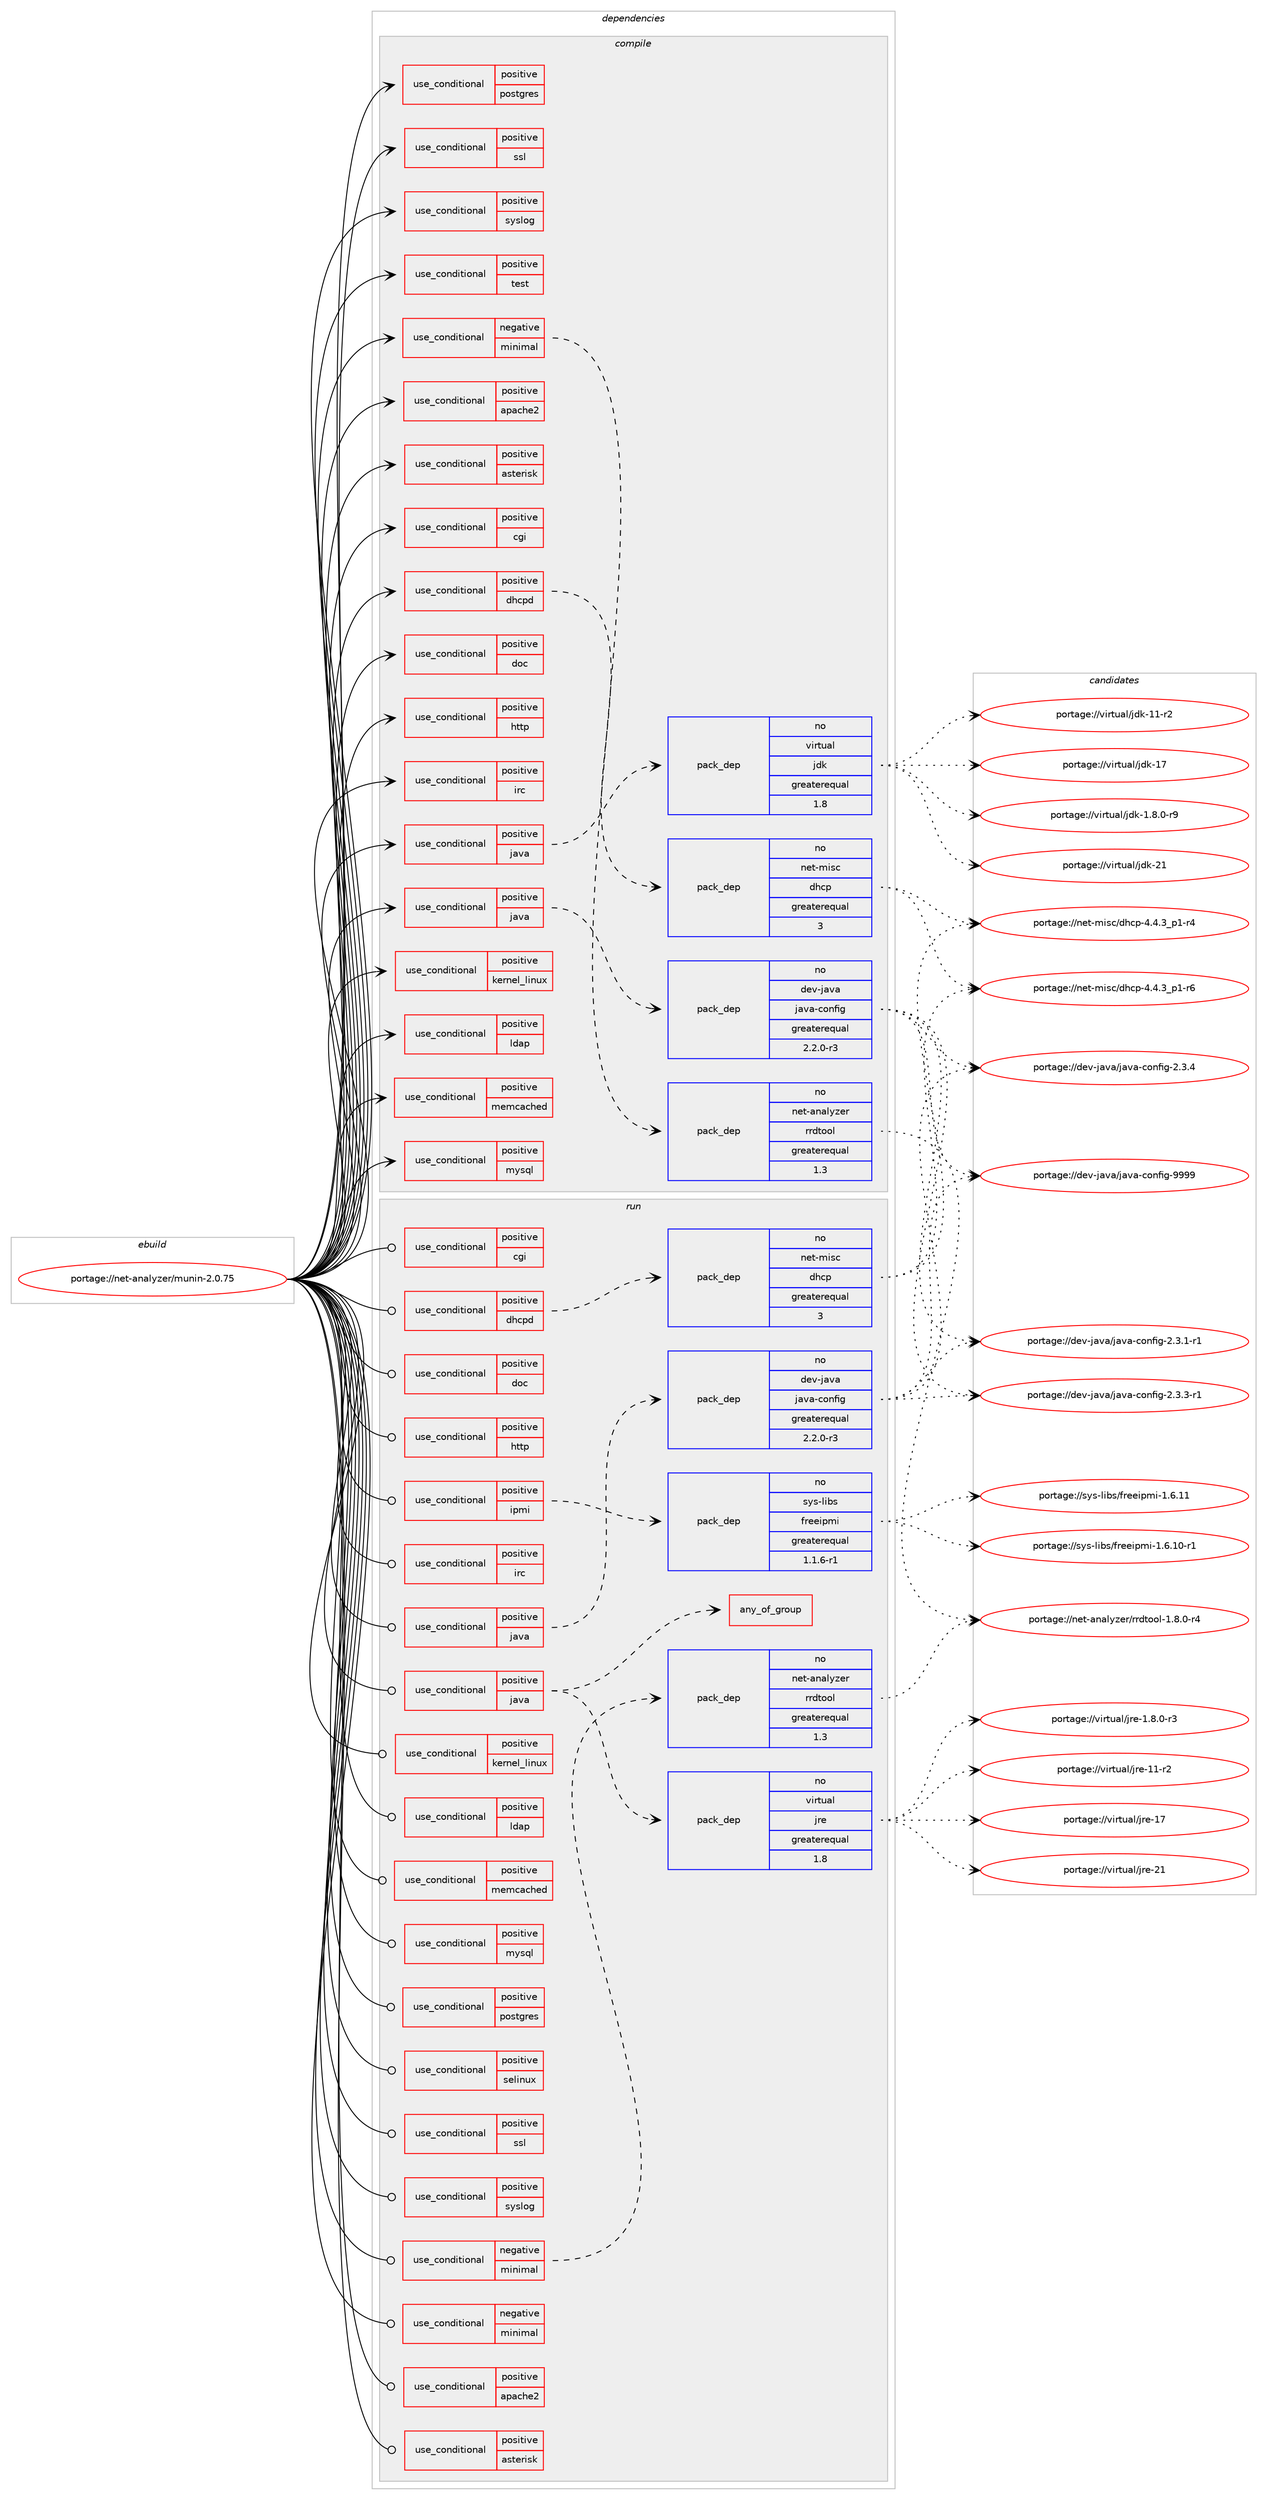 digraph prolog {

# *************
# Graph options
# *************

newrank=true;
concentrate=true;
compound=true;
graph [rankdir=LR,fontname=Helvetica,fontsize=10,ranksep=1.5];#, ranksep=2.5, nodesep=0.2];
edge  [arrowhead=vee];
node  [fontname=Helvetica,fontsize=10];

# **********
# The ebuild
# **********

subgraph cluster_leftcol {
color=gray;
rank=same;
label=<<i>ebuild</i>>;
id [label="portage://net-analyzer/munin-2.0.75", color=red, width=4, href="../net-analyzer/munin-2.0.75.svg"];
}

# ****************
# The dependencies
# ****************

subgraph cluster_midcol {
color=gray;
label=<<i>dependencies</i>>;
subgraph cluster_compile {
fillcolor="#eeeeee";
style=filled;
label=<<i>compile</i>>;
subgraph cond84867 {
dependency173736 [label=<<TABLE BORDER="0" CELLBORDER="1" CELLSPACING="0" CELLPADDING="4"><TR><TD ROWSPAN="3" CELLPADDING="10">use_conditional</TD></TR><TR><TD>negative</TD></TR><TR><TD>minimal</TD></TR></TABLE>>, shape=none, color=red];
# *** BEGIN UNKNOWN DEPENDENCY TYPE (TODO) ***
# dependency173736 -> package_dependency(portage://net-analyzer/munin-2.0.75,install,no,dev-perl,HTML-Template,none,[,,],[],[])
# *** END UNKNOWN DEPENDENCY TYPE (TODO) ***

# *** BEGIN UNKNOWN DEPENDENCY TYPE (TODO) ***
# dependency173736 -> package_dependency(portage://net-analyzer/munin-2.0.75,install,no,dev-perl,IO-Socket-INET6,none,[,,],[],[])
# *** END UNKNOWN DEPENDENCY TYPE (TODO) ***

# *** BEGIN UNKNOWN DEPENDENCY TYPE (TODO) ***
# dependency173736 -> package_dependency(portage://net-analyzer/munin-2.0.75,install,no,dev-perl,URI,none,[,,],[],[])
# *** END UNKNOWN DEPENDENCY TYPE (TODO) ***

subgraph pack86368 {
dependency173737 [label=<<TABLE BORDER="0" CELLBORDER="1" CELLSPACING="0" CELLPADDING="4" WIDTH="220"><TR><TD ROWSPAN="6" CELLPADDING="30">pack_dep</TD></TR><TR><TD WIDTH="110">no</TD></TR><TR><TD>net-analyzer</TD></TR><TR><TD>rrdtool</TD></TR><TR><TD>greaterequal</TD></TR><TR><TD>1.3</TD></TR></TABLE>>, shape=none, color=blue];
}
dependency173736:e -> dependency173737:w [weight=20,style="dashed",arrowhead="vee"];
# *** BEGIN UNKNOWN DEPENDENCY TYPE (TODO) ***
# dependency173736 -> package_dependency(portage://net-analyzer/munin-2.0.75,install,no,virtual,ssh,none,[,,],[],[])
# *** END UNKNOWN DEPENDENCY TYPE (TODO) ***

}
id:e -> dependency173736:w [weight=20,style="solid",arrowhead="vee"];
subgraph cond84868 {
dependency173738 [label=<<TABLE BORDER="0" CELLBORDER="1" CELLSPACING="0" CELLPADDING="4"><TR><TD ROWSPAN="3" CELLPADDING="10">use_conditional</TD></TR><TR><TD>positive</TD></TR><TR><TD>apache2</TD></TR></TABLE>>, shape=none, color=red];
# *** BEGIN UNKNOWN DEPENDENCY TYPE (TODO) ***
# dependency173738 -> package_dependency(portage://net-analyzer/munin-2.0.75,install,no,www-servers,apache,none,[,,],[],[use(enable(apache2_modules_cgi),none),use(enable(apache2_modules_cgid),none),use(enable(apache2_modules_rewrite),none)])
# *** END UNKNOWN DEPENDENCY TYPE (TODO) ***

}
id:e -> dependency173738:w [weight=20,style="solid",arrowhead="vee"];
subgraph cond84869 {
dependency173739 [label=<<TABLE BORDER="0" CELLBORDER="1" CELLSPACING="0" CELLPADDING="4"><TR><TD ROWSPAN="3" CELLPADDING="10">use_conditional</TD></TR><TR><TD>positive</TD></TR><TR><TD>asterisk</TD></TR></TABLE>>, shape=none, color=red];
# *** BEGIN UNKNOWN DEPENDENCY TYPE (TODO) ***
# dependency173739 -> package_dependency(portage://net-analyzer/munin-2.0.75,install,no,dev-perl,Net-Telnet,none,[,,],[],[])
# *** END UNKNOWN DEPENDENCY TYPE (TODO) ***

}
id:e -> dependency173739:w [weight=20,style="solid",arrowhead="vee"];
subgraph cond84870 {
dependency173740 [label=<<TABLE BORDER="0" CELLBORDER="1" CELLSPACING="0" CELLPADDING="4"><TR><TD ROWSPAN="3" CELLPADDING="10">use_conditional</TD></TR><TR><TD>positive</TD></TR><TR><TD>cgi</TD></TR></TABLE>>, shape=none, color=red];
# *** BEGIN UNKNOWN DEPENDENCY TYPE (TODO) ***
# dependency173740 -> package_dependency(portage://net-analyzer/munin-2.0.75,install,no,dev-perl,FCGI,none,[,,],[],[])
# *** END UNKNOWN DEPENDENCY TYPE (TODO) ***

# *** BEGIN UNKNOWN DEPENDENCY TYPE (TODO) ***
# dependency173740 -> package_dependency(portage://net-analyzer/munin-2.0.75,install,no,dev-perl,CGI-Fast,none,[,,],[],[])
# *** END UNKNOWN DEPENDENCY TYPE (TODO) ***

}
id:e -> dependency173740:w [weight=20,style="solid",arrowhead="vee"];
subgraph cond84871 {
dependency173741 [label=<<TABLE BORDER="0" CELLBORDER="1" CELLSPACING="0" CELLPADDING="4"><TR><TD ROWSPAN="3" CELLPADDING="10">use_conditional</TD></TR><TR><TD>positive</TD></TR><TR><TD>dhcpd</TD></TR></TABLE>>, shape=none, color=red];
subgraph pack86369 {
dependency173742 [label=<<TABLE BORDER="0" CELLBORDER="1" CELLSPACING="0" CELLPADDING="4" WIDTH="220"><TR><TD ROWSPAN="6" CELLPADDING="30">pack_dep</TD></TR><TR><TD WIDTH="110">no</TD></TR><TR><TD>net-misc</TD></TR><TR><TD>dhcp</TD></TR><TR><TD>greaterequal</TD></TR><TR><TD>3</TD></TR></TABLE>>, shape=none, color=blue];
}
dependency173741:e -> dependency173742:w [weight=20,style="dashed",arrowhead="vee"];
# *** BEGIN UNKNOWN DEPENDENCY TYPE (TODO) ***
# dependency173741 -> package_dependency(portage://net-analyzer/munin-2.0.75,install,no,dev-perl,Net-IP,none,[,,],[],[])
# *** END UNKNOWN DEPENDENCY TYPE (TODO) ***

# *** BEGIN UNKNOWN DEPENDENCY TYPE (TODO) ***
# dependency173741 -> package_dependency(portage://net-analyzer/munin-2.0.75,install,no,dev-perl,HTTP-Date,none,[,,],[],[])
# *** END UNKNOWN DEPENDENCY TYPE (TODO) ***

}
id:e -> dependency173741:w [weight=20,style="solid",arrowhead="vee"];
subgraph cond84872 {
dependency173743 [label=<<TABLE BORDER="0" CELLBORDER="1" CELLSPACING="0" CELLPADDING="4"><TR><TD ROWSPAN="3" CELLPADDING="10">use_conditional</TD></TR><TR><TD>positive</TD></TR><TR><TD>doc</TD></TR></TABLE>>, shape=none, color=red];
# *** BEGIN UNKNOWN DEPENDENCY TYPE (TODO) ***
# dependency173743 -> package_dependency(portage://net-analyzer/munin-2.0.75,install,no,dev-python,sphinx,none,[,,],[],[])
# *** END UNKNOWN DEPENDENCY TYPE (TODO) ***

}
id:e -> dependency173743:w [weight=20,style="solid",arrowhead="vee"];
subgraph cond84873 {
dependency173744 [label=<<TABLE BORDER="0" CELLBORDER="1" CELLSPACING="0" CELLPADDING="4"><TR><TD ROWSPAN="3" CELLPADDING="10">use_conditional</TD></TR><TR><TD>positive</TD></TR><TR><TD>http</TD></TR></TABLE>>, shape=none, color=red];
# *** BEGIN UNKNOWN DEPENDENCY TYPE (TODO) ***
# dependency173744 -> package_dependency(portage://net-analyzer/munin-2.0.75,install,no,dev-perl,libwww-perl,none,[,,],[],[])
# *** END UNKNOWN DEPENDENCY TYPE (TODO) ***

}
id:e -> dependency173744:w [weight=20,style="solid",arrowhead="vee"];
subgraph cond84874 {
dependency173745 [label=<<TABLE BORDER="0" CELLBORDER="1" CELLSPACING="0" CELLPADDING="4"><TR><TD ROWSPAN="3" CELLPADDING="10">use_conditional</TD></TR><TR><TD>positive</TD></TR><TR><TD>irc</TD></TR></TABLE>>, shape=none, color=red];
# *** BEGIN UNKNOWN DEPENDENCY TYPE (TODO) ***
# dependency173745 -> package_dependency(portage://net-analyzer/munin-2.0.75,install,no,dev-perl,Net-IRC,none,[,,],[],[])
# *** END UNKNOWN DEPENDENCY TYPE (TODO) ***

}
id:e -> dependency173745:w [weight=20,style="solid",arrowhead="vee"];
subgraph cond84875 {
dependency173746 [label=<<TABLE BORDER="0" CELLBORDER="1" CELLSPACING="0" CELLPADDING="4"><TR><TD ROWSPAN="3" CELLPADDING="10">use_conditional</TD></TR><TR><TD>positive</TD></TR><TR><TD>java</TD></TR></TABLE>>, shape=none, color=red];
subgraph pack86370 {
dependency173747 [label=<<TABLE BORDER="0" CELLBORDER="1" CELLSPACING="0" CELLPADDING="4" WIDTH="220"><TR><TD ROWSPAN="6" CELLPADDING="30">pack_dep</TD></TR><TR><TD WIDTH="110">no</TD></TR><TR><TD>dev-java</TD></TR><TR><TD>java-config</TD></TR><TR><TD>greaterequal</TD></TR><TR><TD>2.2.0-r3</TD></TR></TABLE>>, shape=none, color=blue];
}
dependency173746:e -> dependency173747:w [weight=20,style="dashed",arrowhead="vee"];
}
id:e -> dependency173746:w [weight=20,style="solid",arrowhead="vee"];
subgraph cond84876 {
dependency173748 [label=<<TABLE BORDER="0" CELLBORDER="1" CELLSPACING="0" CELLPADDING="4"><TR><TD ROWSPAN="3" CELLPADDING="10">use_conditional</TD></TR><TR><TD>positive</TD></TR><TR><TD>java</TD></TR></TABLE>>, shape=none, color=red];
subgraph pack86371 {
dependency173749 [label=<<TABLE BORDER="0" CELLBORDER="1" CELLSPACING="0" CELLPADDING="4" WIDTH="220"><TR><TD ROWSPAN="6" CELLPADDING="30">pack_dep</TD></TR><TR><TD WIDTH="110">no</TD></TR><TR><TD>virtual</TD></TR><TR><TD>jdk</TD></TR><TR><TD>greaterequal</TD></TR><TR><TD>1.8</TD></TR></TABLE>>, shape=none, color=blue];
}
dependency173748:e -> dependency173749:w [weight=20,style="dashed",arrowhead="vee"];
}
id:e -> dependency173748:w [weight=20,style="solid",arrowhead="vee"];
subgraph cond84877 {
dependency173750 [label=<<TABLE BORDER="0" CELLBORDER="1" CELLSPACING="0" CELLPADDING="4"><TR><TD ROWSPAN="3" CELLPADDING="10">use_conditional</TD></TR><TR><TD>positive</TD></TR><TR><TD>kernel_linux</TD></TR></TABLE>>, shape=none, color=red];
# *** BEGIN UNKNOWN DEPENDENCY TYPE (TODO) ***
# dependency173750 -> package_dependency(portage://net-analyzer/munin-2.0.75,install,no,sys-process,procps,none,[,,],[],[])
# *** END UNKNOWN DEPENDENCY TYPE (TODO) ***

}
id:e -> dependency173750:w [weight=20,style="solid",arrowhead="vee"];
subgraph cond84878 {
dependency173751 [label=<<TABLE BORDER="0" CELLBORDER="1" CELLSPACING="0" CELLPADDING="4"><TR><TD ROWSPAN="3" CELLPADDING="10">use_conditional</TD></TR><TR><TD>positive</TD></TR><TR><TD>ldap</TD></TR></TABLE>>, shape=none, color=red];
# *** BEGIN UNKNOWN DEPENDENCY TYPE (TODO) ***
# dependency173751 -> package_dependency(portage://net-analyzer/munin-2.0.75,install,no,dev-perl,perl-ldap,none,[,,],[],[])
# *** END UNKNOWN DEPENDENCY TYPE (TODO) ***

}
id:e -> dependency173751:w [weight=20,style="solid",arrowhead="vee"];
subgraph cond84879 {
dependency173752 [label=<<TABLE BORDER="0" CELLBORDER="1" CELLSPACING="0" CELLPADDING="4"><TR><TD ROWSPAN="3" CELLPADDING="10">use_conditional</TD></TR><TR><TD>positive</TD></TR><TR><TD>memcached</TD></TR></TABLE>>, shape=none, color=red];
# *** BEGIN UNKNOWN DEPENDENCY TYPE (TODO) ***
# dependency173752 -> package_dependency(portage://net-analyzer/munin-2.0.75,install,no,dev-perl,Cache-Memcached,none,[,,],[],[])
# *** END UNKNOWN DEPENDENCY TYPE (TODO) ***

}
id:e -> dependency173752:w [weight=20,style="solid",arrowhead="vee"];
subgraph cond84880 {
dependency173753 [label=<<TABLE BORDER="0" CELLBORDER="1" CELLSPACING="0" CELLPADDING="4"><TR><TD ROWSPAN="3" CELLPADDING="10">use_conditional</TD></TR><TR><TD>positive</TD></TR><TR><TD>mysql</TD></TR></TABLE>>, shape=none, color=red];
# *** BEGIN UNKNOWN DEPENDENCY TYPE (TODO) ***
# dependency173753 -> package_dependency(portage://net-analyzer/munin-2.0.75,install,no,virtual,mysql,none,[,,],[],[])
# *** END UNKNOWN DEPENDENCY TYPE (TODO) ***

# *** BEGIN UNKNOWN DEPENDENCY TYPE (TODO) ***
# dependency173753 -> package_dependency(portage://net-analyzer/munin-2.0.75,install,no,dev-perl,Cache-Cache,none,[,,],[],[])
# *** END UNKNOWN DEPENDENCY TYPE (TODO) ***

# *** BEGIN UNKNOWN DEPENDENCY TYPE (TODO) ***
# dependency173753 -> package_dependency(portage://net-analyzer/munin-2.0.75,install,no,dev-perl,DBD-mysql,none,[,,],[],[])
# *** END UNKNOWN DEPENDENCY TYPE (TODO) ***

}
id:e -> dependency173753:w [weight=20,style="solid",arrowhead="vee"];
subgraph cond84881 {
dependency173754 [label=<<TABLE BORDER="0" CELLBORDER="1" CELLSPACING="0" CELLPADDING="4"><TR><TD ROWSPAN="3" CELLPADDING="10">use_conditional</TD></TR><TR><TD>positive</TD></TR><TR><TD>postgres</TD></TR></TABLE>>, shape=none, color=red];
# *** BEGIN UNKNOWN DEPENDENCY TYPE (TODO) ***
# dependency173754 -> package_dependency(portage://net-analyzer/munin-2.0.75,install,no,dev-perl,DBD-Pg,none,[,,],[],[])
# *** END UNKNOWN DEPENDENCY TYPE (TODO) ***

# *** BEGIN UNKNOWN DEPENDENCY TYPE (TODO) ***
# dependency173754 -> package_dependency(portage://net-analyzer/munin-2.0.75,install,no,dev-db,postgresql,none,[,,],any_different_slot,[])
# *** END UNKNOWN DEPENDENCY TYPE (TODO) ***

}
id:e -> dependency173754:w [weight=20,style="solid",arrowhead="vee"];
subgraph cond84882 {
dependency173755 [label=<<TABLE BORDER="0" CELLBORDER="1" CELLSPACING="0" CELLPADDING="4"><TR><TD ROWSPAN="3" CELLPADDING="10">use_conditional</TD></TR><TR><TD>positive</TD></TR><TR><TD>ssl</TD></TR></TABLE>>, shape=none, color=red];
# *** BEGIN UNKNOWN DEPENDENCY TYPE (TODO) ***
# dependency173755 -> package_dependency(portage://net-analyzer/munin-2.0.75,install,no,dev-perl,Net-SSLeay,none,[,,],[],[])
# *** END UNKNOWN DEPENDENCY TYPE (TODO) ***

}
id:e -> dependency173755:w [weight=20,style="solid",arrowhead="vee"];
subgraph cond84883 {
dependency173756 [label=<<TABLE BORDER="0" CELLBORDER="1" CELLSPACING="0" CELLPADDING="4"><TR><TD ROWSPAN="3" CELLPADDING="10">use_conditional</TD></TR><TR><TD>positive</TD></TR><TR><TD>syslog</TD></TR></TABLE>>, shape=none, color=red];
# *** BEGIN UNKNOWN DEPENDENCY TYPE (TODO) ***
# dependency173756 -> package_dependency(portage://net-analyzer/munin-2.0.75,install,no,virtual,perl-Sys-Syslog,none,[,,],[],[])
# *** END UNKNOWN DEPENDENCY TYPE (TODO) ***

}
id:e -> dependency173756:w [weight=20,style="solid",arrowhead="vee"];
subgraph cond84884 {
dependency173757 [label=<<TABLE BORDER="0" CELLBORDER="1" CELLSPACING="0" CELLPADDING="4"><TR><TD ROWSPAN="3" CELLPADDING="10">use_conditional</TD></TR><TR><TD>positive</TD></TR><TR><TD>test</TD></TR></TABLE>>, shape=none, color=red];
# *** BEGIN UNKNOWN DEPENDENCY TYPE (TODO) ***
# dependency173757 -> package_dependency(portage://net-analyzer/munin-2.0.75,install,no,dev-perl,Test-Deep,none,[,,],[],[])
# *** END UNKNOWN DEPENDENCY TYPE (TODO) ***

# *** BEGIN UNKNOWN DEPENDENCY TYPE (TODO) ***
# dependency173757 -> package_dependency(portage://net-analyzer/munin-2.0.75,install,no,dev-perl,Test-Exception,none,[,,],[],[])
# *** END UNKNOWN DEPENDENCY TYPE (TODO) ***

# *** BEGIN UNKNOWN DEPENDENCY TYPE (TODO) ***
# dependency173757 -> package_dependency(portage://net-analyzer/munin-2.0.75,install,no,dev-perl,Test-LongString,none,[,,],[],[])
# *** END UNKNOWN DEPENDENCY TYPE (TODO) ***

# *** BEGIN UNKNOWN DEPENDENCY TYPE (TODO) ***
# dependency173757 -> package_dependency(portage://net-analyzer/munin-2.0.75,install,no,dev-perl,Test-Differences,none,[,,],[],[])
# *** END UNKNOWN DEPENDENCY TYPE (TODO) ***

# *** BEGIN UNKNOWN DEPENDENCY TYPE (TODO) ***
# dependency173757 -> package_dependency(portage://net-analyzer/munin-2.0.75,install,no,dev-perl,Test-MockModule,none,[,,],[],[])
# *** END UNKNOWN DEPENDENCY TYPE (TODO) ***

# *** BEGIN UNKNOWN DEPENDENCY TYPE (TODO) ***
# dependency173757 -> package_dependency(portage://net-analyzer/munin-2.0.75,install,no,dev-perl,Test-MockObject,none,[,,],[],[])
# *** END UNKNOWN DEPENDENCY TYPE (TODO) ***

# *** BEGIN UNKNOWN DEPENDENCY TYPE (TODO) ***
# dependency173757 -> package_dependency(portage://net-analyzer/munin-2.0.75,install,no,dev-perl,File-Slurp,none,[,,],[],[])
# *** END UNKNOWN DEPENDENCY TYPE (TODO) ***

# *** BEGIN UNKNOWN DEPENDENCY TYPE (TODO) ***
# dependency173757 -> package_dependency(portage://net-analyzer/munin-2.0.75,install,no,dev-perl,IO-stringy,none,[,,],[],[])
# *** END UNKNOWN DEPENDENCY TYPE (TODO) ***

# *** BEGIN UNKNOWN DEPENDENCY TYPE (TODO) ***
# dependency173757 -> package_dependency(portage://net-analyzer/munin-2.0.75,install,no,dev-perl,IO-Socket-INET6,none,[,,],[],[])
# *** END UNKNOWN DEPENDENCY TYPE (TODO) ***

}
id:e -> dependency173757:w [weight=20,style="solid",arrowhead="vee"];
# *** BEGIN UNKNOWN DEPENDENCY TYPE (TODO) ***
# id -> package_dependency(portage://net-analyzer/munin-2.0.75,install,no,acct-group,munin,none,[,,],[],[])
# *** END UNKNOWN DEPENDENCY TYPE (TODO) ***

# *** BEGIN UNKNOWN DEPENDENCY TYPE (TODO) ***
# id -> package_dependency(portage://net-analyzer/munin-2.0.75,install,no,acct-user,munin,none,[,,],[],[])
# *** END UNKNOWN DEPENDENCY TYPE (TODO) ***

# *** BEGIN UNKNOWN DEPENDENCY TYPE (TODO) ***
# id -> package_dependency(portage://net-analyzer/munin-2.0.75,install,no,acct-user,munin-async,none,[,,],[],[])
# *** END UNKNOWN DEPENDENCY TYPE (TODO) ***

# *** BEGIN UNKNOWN DEPENDENCY TYPE (TODO) ***
# id -> package_dependency(portage://net-analyzer/munin-2.0.75,install,no,dev-lang,perl,none,[,,],any_same_slot,[use(enable(berkdb),none)])
# *** END UNKNOWN DEPENDENCY TYPE (TODO) ***

# *** BEGIN UNKNOWN DEPENDENCY TYPE (TODO) ***
# id -> package_dependency(portage://net-analyzer/munin-2.0.75,install,no,dev-perl,DBI,none,[,,],[],[])
# *** END UNKNOWN DEPENDENCY TYPE (TODO) ***

# *** BEGIN UNKNOWN DEPENDENCY TYPE (TODO) ***
# id -> package_dependency(portage://net-analyzer/munin-2.0.75,install,no,dev-perl,File-Copy-Recursive,none,[,,],[],[])
# *** END UNKNOWN DEPENDENCY TYPE (TODO) ***

# *** BEGIN UNKNOWN DEPENDENCY TYPE (TODO) ***
# id -> package_dependency(portage://net-analyzer/munin-2.0.75,install,no,dev-perl,List-MoreUtils,none,[,,],[],[])
# *** END UNKNOWN DEPENDENCY TYPE (TODO) ***

# *** BEGIN UNKNOWN DEPENDENCY TYPE (TODO) ***
# id -> package_dependency(portage://net-analyzer/munin-2.0.75,install,no,dev-perl,Log-Log4perl,none,[,,],[],[])
# *** END UNKNOWN DEPENDENCY TYPE (TODO) ***

# *** BEGIN UNKNOWN DEPENDENCY TYPE (TODO) ***
# id -> package_dependency(portage://net-analyzer/munin-2.0.75,install,no,dev-perl,Module-Build,none,[,,],[],[])
# *** END UNKNOWN DEPENDENCY TYPE (TODO) ***

# *** BEGIN UNKNOWN DEPENDENCY TYPE (TODO) ***
# id -> package_dependency(portage://net-analyzer/munin-2.0.75,install,no,dev-perl,Net-CIDR,none,[,,],[],[])
# *** END UNKNOWN DEPENDENCY TYPE (TODO) ***

# *** BEGIN UNKNOWN DEPENDENCY TYPE (TODO) ***
# id -> package_dependency(portage://net-analyzer/munin-2.0.75,install,no,dev-perl,Net-DNS,none,[,,],[],[])
# *** END UNKNOWN DEPENDENCY TYPE (TODO) ***

# *** BEGIN UNKNOWN DEPENDENCY TYPE (TODO) ***
# id -> package_dependency(portage://net-analyzer/munin-2.0.75,install,no,dev-perl,Net-Netmask,none,[,,],[],[])
# *** END UNKNOWN DEPENDENCY TYPE (TODO) ***

# *** BEGIN UNKNOWN DEPENDENCY TYPE (TODO) ***
# id -> package_dependency(portage://net-analyzer/munin-2.0.75,install,no,dev-perl,Net-SNMP,none,[,,],[],[])
# *** END UNKNOWN DEPENDENCY TYPE (TODO) ***

# *** BEGIN UNKNOWN DEPENDENCY TYPE (TODO) ***
# id -> package_dependency(portage://net-analyzer/munin-2.0.75,install,no,dev-perl,Net-Server,none,[,,],[],[use(optenable(ipv6),negative)])
# *** END UNKNOWN DEPENDENCY TYPE (TODO) ***

# *** BEGIN UNKNOWN DEPENDENCY TYPE (TODO) ***
# id -> package_dependency(portage://net-analyzer/munin-2.0.75,install,no,dev-perl,TimeDate,none,[,,],[],[])
# *** END UNKNOWN DEPENDENCY TYPE (TODO) ***

# *** BEGIN UNKNOWN DEPENDENCY TYPE (TODO) ***
# id -> package_dependency(portage://net-analyzer/munin-2.0.75,install,no,virtual,perl-Digest-MD5,none,[,,],[],[])
# *** END UNKNOWN DEPENDENCY TYPE (TODO) ***

# *** BEGIN UNKNOWN DEPENDENCY TYPE (TODO) ***
# id -> package_dependency(portage://net-analyzer/munin-2.0.75,install,no,virtual,perl-Getopt-Long,none,[,,],[],[])
# *** END UNKNOWN DEPENDENCY TYPE (TODO) ***

# *** BEGIN UNKNOWN DEPENDENCY TYPE (TODO) ***
# id -> package_dependency(portage://net-analyzer/munin-2.0.75,install,no,virtual,perl-MIME-Base64,none,[,,],[],[])
# *** END UNKNOWN DEPENDENCY TYPE (TODO) ***

# *** BEGIN UNKNOWN DEPENDENCY TYPE (TODO) ***
# id -> package_dependency(portage://net-analyzer/munin-2.0.75,install,no,virtual,perl-Storable,none,[,,],[],[])
# *** END UNKNOWN DEPENDENCY TYPE (TODO) ***

# *** BEGIN UNKNOWN DEPENDENCY TYPE (TODO) ***
# id -> package_dependency(portage://net-analyzer/munin-2.0.75,install,no,virtual,perl-Text-Balanced,none,[,,],[],[])
# *** END UNKNOWN DEPENDENCY TYPE (TODO) ***

# *** BEGIN UNKNOWN DEPENDENCY TYPE (TODO) ***
# id -> package_dependency(portage://net-analyzer/munin-2.0.75,install,no,virtual,perl-Time-HiRes,none,[,,],[],[])
# *** END UNKNOWN DEPENDENCY TYPE (TODO) ***

}
subgraph cluster_compileandrun {
fillcolor="#eeeeee";
style=filled;
label=<<i>compile and run</i>>;
}
subgraph cluster_run {
fillcolor="#eeeeee";
style=filled;
label=<<i>run</i>>;
subgraph cond84885 {
dependency173758 [label=<<TABLE BORDER="0" CELLBORDER="1" CELLSPACING="0" CELLPADDING="4"><TR><TD ROWSPAN="3" CELLPADDING="10">use_conditional</TD></TR><TR><TD>negative</TD></TR><TR><TD>minimal</TD></TR></TABLE>>, shape=none, color=red];
# *** BEGIN UNKNOWN DEPENDENCY TYPE (TODO) ***
# dependency173758 -> package_dependency(portage://net-analyzer/munin-2.0.75,run,no,dev-perl,HTML-Template,none,[,,],[],[])
# *** END UNKNOWN DEPENDENCY TYPE (TODO) ***

# *** BEGIN UNKNOWN DEPENDENCY TYPE (TODO) ***
# dependency173758 -> package_dependency(portage://net-analyzer/munin-2.0.75,run,no,dev-perl,IO-Socket-INET6,none,[,,],[],[])
# *** END UNKNOWN DEPENDENCY TYPE (TODO) ***

# *** BEGIN UNKNOWN DEPENDENCY TYPE (TODO) ***
# dependency173758 -> package_dependency(portage://net-analyzer/munin-2.0.75,run,no,dev-perl,URI,none,[,,],[],[])
# *** END UNKNOWN DEPENDENCY TYPE (TODO) ***

subgraph pack86372 {
dependency173759 [label=<<TABLE BORDER="0" CELLBORDER="1" CELLSPACING="0" CELLPADDING="4" WIDTH="220"><TR><TD ROWSPAN="6" CELLPADDING="30">pack_dep</TD></TR><TR><TD WIDTH="110">no</TD></TR><TR><TD>net-analyzer</TD></TR><TR><TD>rrdtool</TD></TR><TR><TD>greaterequal</TD></TR><TR><TD>1.3</TD></TR></TABLE>>, shape=none, color=blue];
}
dependency173758:e -> dependency173759:w [weight=20,style="dashed",arrowhead="vee"];
# *** BEGIN UNKNOWN DEPENDENCY TYPE (TODO) ***
# dependency173758 -> package_dependency(portage://net-analyzer/munin-2.0.75,run,no,virtual,ssh,none,[,,],[],[])
# *** END UNKNOWN DEPENDENCY TYPE (TODO) ***

}
id:e -> dependency173758:w [weight=20,style="solid",arrowhead="odot"];
subgraph cond84886 {
dependency173760 [label=<<TABLE BORDER="0" CELLBORDER="1" CELLSPACING="0" CELLPADDING="4"><TR><TD ROWSPAN="3" CELLPADDING="10">use_conditional</TD></TR><TR><TD>negative</TD></TR><TR><TD>minimal</TD></TR></TABLE>>, shape=none, color=red];
# *** BEGIN UNKNOWN DEPENDENCY TYPE (TODO) ***
# dependency173760 -> package_dependency(portage://net-analyzer/munin-2.0.75,run,no,virtual,cron,none,[,,],[],[])
# *** END UNKNOWN DEPENDENCY TYPE (TODO) ***

# *** BEGIN UNKNOWN DEPENDENCY TYPE (TODO) ***
# dependency173760 -> package_dependency(portage://net-analyzer/munin-2.0.75,run,no,media-fonts,dejavu,none,[,,],[],[])
# *** END UNKNOWN DEPENDENCY TYPE (TODO) ***

}
id:e -> dependency173760:w [weight=20,style="solid",arrowhead="odot"];
subgraph cond84887 {
dependency173761 [label=<<TABLE BORDER="0" CELLBORDER="1" CELLSPACING="0" CELLPADDING="4"><TR><TD ROWSPAN="3" CELLPADDING="10">use_conditional</TD></TR><TR><TD>positive</TD></TR><TR><TD>apache2</TD></TR></TABLE>>, shape=none, color=red];
# *** BEGIN UNKNOWN DEPENDENCY TYPE (TODO) ***
# dependency173761 -> package_dependency(portage://net-analyzer/munin-2.0.75,run,no,www-servers,apache,none,[,,],[],[use(enable(apache2_modules_cgi),none),use(enable(apache2_modules_cgid),none),use(enable(apache2_modules_rewrite),none)])
# *** END UNKNOWN DEPENDENCY TYPE (TODO) ***

}
id:e -> dependency173761:w [weight=20,style="solid",arrowhead="odot"];
subgraph cond84888 {
dependency173762 [label=<<TABLE BORDER="0" CELLBORDER="1" CELLSPACING="0" CELLPADDING="4"><TR><TD ROWSPAN="3" CELLPADDING="10">use_conditional</TD></TR><TR><TD>positive</TD></TR><TR><TD>asterisk</TD></TR></TABLE>>, shape=none, color=red];
# *** BEGIN UNKNOWN DEPENDENCY TYPE (TODO) ***
# dependency173762 -> package_dependency(portage://net-analyzer/munin-2.0.75,run,no,dev-perl,Net-Telnet,none,[,,],[],[])
# *** END UNKNOWN DEPENDENCY TYPE (TODO) ***

}
id:e -> dependency173762:w [weight=20,style="solid",arrowhead="odot"];
subgraph cond84889 {
dependency173763 [label=<<TABLE BORDER="0" CELLBORDER="1" CELLSPACING="0" CELLPADDING="4"><TR><TD ROWSPAN="3" CELLPADDING="10">use_conditional</TD></TR><TR><TD>positive</TD></TR><TR><TD>cgi</TD></TR></TABLE>>, shape=none, color=red];
# *** BEGIN UNKNOWN DEPENDENCY TYPE (TODO) ***
# dependency173763 -> package_dependency(portage://net-analyzer/munin-2.0.75,run,no,dev-perl,FCGI,none,[,,],[],[])
# *** END UNKNOWN DEPENDENCY TYPE (TODO) ***

# *** BEGIN UNKNOWN DEPENDENCY TYPE (TODO) ***
# dependency173763 -> package_dependency(portage://net-analyzer/munin-2.0.75,run,no,dev-perl,CGI-Fast,none,[,,],[],[])
# *** END UNKNOWN DEPENDENCY TYPE (TODO) ***

}
id:e -> dependency173763:w [weight=20,style="solid",arrowhead="odot"];
subgraph cond84890 {
dependency173764 [label=<<TABLE BORDER="0" CELLBORDER="1" CELLSPACING="0" CELLPADDING="4"><TR><TD ROWSPAN="3" CELLPADDING="10">use_conditional</TD></TR><TR><TD>positive</TD></TR><TR><TD>dhcpd</TD></TR></TABLE>>, shape=none, color=red];
subgraph pack86373 {
dependency173765 [label=<<TABLE BORDER="0" CELLBORDER="1" CELLSPACING="0" CELLPADDING="4" WIDTH="220"><TR><TD ROWSPAN="6" CELLPADDING="30">pack_dep</TD></TR><TR><TD WIDTH="110">no</TD></TR><TR><TD>net-misc</TD></TR><TR><TD>dhcp</TD></TR><TR><TD>greaterequal</TD></TR><TR><TD>3</TD></TR></TABLE>>, shape=none, color=blue];
}
dependency173764:e -> dependency173765:w [weight=20,style="dashed",arrowhead="vee"];
# *** BEGIN UNKNOWN DEPENDENCY TYPE (TODO) ***
# dependency173764 -> package_dependency(portage://net-analyzer/munin-2.0.75,run,no,dev-perl,Net-IP,none,[,,],[],[])
# *** END UNKNOWN DEPENDENCY TYPE (TODO) ***

# *** BEGIN UNKNOWN DEPENDENCY TYPE (TODO) ***
# dependency173764 -> package_dependency(portage://net-analyzer/munin-2.0.75,run,no,dev-perl,HTTP-Date,none,[,,],[],[])
# *** END UNKNOWN DEPENDENCY TYPE (TODO) ***

}
id:e -> dependency173764:w [weight=20,style="solid",arrowhead="odot"];
subgraph cond84891 {
dependency173766 [label=<<TABLE BORDER="0" CELLBORDER="1" CELLSPACING="0" CELLPADDING="4"><TR><TD ROWSPAN="3" CELLPADDING="10">use_conditional</TD></TR><TR><TD>positive</TD></TR><TR><TD>doc</TD></TR></TABLE>>, shape=none, color=red];
# *** BEGIN UNKNOWN DEPENDENCY TYPE (TODO) ***
# dependency173766 -> package_dependency(portage://net-analyzer/munin-2.0.75,run,no,dev-python,sphinx,none,[,,],[],[])
# *** END UNKNOWN DEPENDENCY TYPE (TODO) ***

}
id:e -> dependency173766:w [weight=20,style="solid",arrowhead="odot"];
subgraph cond84892 {
dependency173767 [label=<<TABLE BORDER="0" CELLBORDER="1" CELLSPACING="0" CELLPADDING="4"><TR><TD ROWSPAN="3" CELLPADDING="10">use_conditional</TD></TR><TR><TD>positive</TD></TR><TR><TD>http</TD></TR></TABLE>>, shape=none, color=red];
# *** BEGIN UNKNOWN DEPENDENCY TYPE (TODO) ***
# dependency173767 -> package_dependency(portage://net-analyzer/munin-2.0.75,run,no,dev-perl,libwww-perl,none,[,,],[],[])
# *** END UNKNOWN DEPENDENCY TYPE (TODO) ***

}
id:e -> dependency173767:w [weight=20,style="solid",arrowhead="odot"];
subgraph cond84893 {
dependency173768 [label=<<TABLE BORDER="0" CELLBORDER="1" CELLSPACING="0" CELLPADDING="4"><TR><TD ROWSPAN="3" CELLPADDING="10">use_conditional</TD></TR><TR><TD>positive</TD></TR><TR><TD>ipmi</TD></TR></TABLE>>, shape=none, color=red];
subgraph pack86374 {
dependency173769 [label=<<TABLE BORDER="0" CELLBORDER="1" CELLSPACING="0" CELLPADDING="4" WIDTH="220"><TR><TD ROWSPAN="6" CELLPADDING="30">pack_dep</TD></TR><TR><TD WIDTH="110">no</TD></TR><TR><TD>sys-libs</TD></TR><TR><TD>freeipmi</TD></TR><TR><TD>greaterequal</TD></TR><TR><TD>1.1.6-r1</TD></TR></TABLE>>, shape=none, color=blue];
}
dependency173768:e -> dependency173769:w [weight=20,style="dashed",arrowhead="vee"];
}
id:e -> dependency173768:w [weight=20,style="solid",arrowhead="odot"];
subgraph cond84894 {
dependency173770 [label=<<TABLE BORDER="0" CELLBORDER="1" CELLSPACING="0" CELLPADDING="4"><TR><TD ROWSPAN="3" CELLPADDING="10">use_conditional</TD></TR><TR><TD>positive</TD></TR><TR><TD>irc</TD></TR></TABLE>>, shape=none, color=red];
# *** BEGIN UNKNOWN DEPENDENCY TYPE (TODO) ***
# dependency173770 -> package_dependency(portage://net-analyzer/munin-2.0.75,run,no,dev-perl,Net-IRC,none,[,,],[],[])
# *** END UNKNOWN DEPENDENCY TYPE (TODO) ***

}
id:e -> dependency173770:w [weight=20,style="solid",arrowhead="odot"];
subgraph cond84895 {
dependency173771 [label=<<TABLE BORDER="0" CELLBORDER="1" CELLSPACING="0" CELLPADDING="4"><TR><TD ROWSPAN="3" CELLPADDING="10">use_conditional</TD></TR><TR><TD>positive</TD></TR><TR><TD>java</TD></TR></TABLE>>, shape=none, color=red];
subgraph pack86375 {
dependency173772 [label=<<TABLE BORDER="0" CELLBORDER="1" CELLSPACING="0" CELLPADDING="4" WIDTH="220"><TR><TD ROWSPAN="6" CELLPADDING="30">pack_dep</TD></TR><TR><TD WIDTH="110">no</TD></TR><TR><TD>dev-java</TD></TR><TR><TD>java-config</TD></TR><TR><TD>greaterequal</TD></TR><TR><TD>2.2.0-r3</TD></TR></TABLE>>, shape=none, color=blue];
}
dependency173771:e -> dependency173772:w [weight=20,style="dashed",arrowhead="vee"];
}
id:e -> dependency173771:w [weight=20,style="solid",arrowhead="odot"];
subgraph cond84896 {
dependency173773 [label=<<TABLE BORDER="0" CELLBORDER="1" CELLSPACING="0" CELLPADDING="4"><TR><TD ROWSPAN="3" CELLPADDING="10">use_conditional</TD></TR><TR><TD>positive</TD></TR><TR><TD>java</TD></TR></TABLE>>, shape=none, color=red];
subgraph pack86376 {
dependency173774 [label=<<TABLE BORDER="0" CELLBORDER="1" CELLSPACING="0" CELLPADDING="4" WIDTH="220"><TR><TD ROWSPAN="6" CELLPADDING="30">pack_dep</TD></TR><TR><TD WIDTH="110">no</TD></TR><TR><TD>virtual</TD></TR><TR><TD>jre</TD></TR><TR><TD>greaterequal</TD></TR><TR><TD>1.8</TD></TR></TABLE>>, shape=none, color=blue];
}
dependency173773:e -> dependency173774:w [weight=20,style="dashed",arrowhead="vee"];
subgraph any2333 {
dependency173775 [label=<<TABLE BORDER="0" CELLBORDER="1" CELLSPACING="0" CELLPADDING="4"><TR><TD CELLPADDING="10">any_of_group</TD></TR></TABLE>>, shape=none, color=red];# *** BEGIN UNKNOWN DEPENDENCY TYPE (TODO) ***
# dependency173775 -> package_dependency(portage://net-analyzer/munin-2.0.75,run,no,net-analyzer,netcat,none,[,,],[],[])
# *** END UNKNOWN DEPENDENCY TYPE (TODO) ***

# *** BEGIN UNKNOWN DEPENDENCY TYPE (TODO) ***
# dependency173775 -> package_dependency(portage://net-analyzer/munin-2.0.75,run,no,net-analyzer,openbsd-netcat,none,[,,],[],[])
# *** END UNKNOWN DEPENDENCY TYPE (TODO) ***

}
dependency173773:e -> dependency173775:w [weight=20,style="dashed",arrowhead="vee"];
}
id:e -> dependency173773:w [weight=20,style="solid",arrowhead="odot"];
subgraph cond84897 {
dependency173776 [label=<<TABLE BORDER="0" CELLBORDER="1" CELLSPACING="0" CELLPADDING="4"><TR><TD ROWSPAN="3" CELLPADDING="10">use_conditional</TD></TR><TR><TD>positive</TD></TR><TR><TD>kernel_linux</TD></TR></TABLE>>, shape=none, color=red];
# *** BEGIN UNKNOWN DEPENDENCY TYPE (TODO) ***
# dependency173776 -> package_dependency(portage://net-analyzer/munin-2.0.75,run,no,sys-process,procps,none,[,,],[],[])
# *** END UNKNOWN DEPENDENCY TYPE (TODO) ***

}
id:e -> dependency173776:w [weight=20,style="solid",arrowhead="odot"];
subgraph cond84898 {
dependency173777 [label=<<TABLE BORDER="0" CELLBORDER="1" CELLSPACING="0" CELLPADDING="4"><TR><TD ROWSPAN="3" CELLPADDING="10">use_conditional</TD></TR><TR><TD>positive</TD></TR><TR><TD>ldap</TD></TR></TABLE>>, shape=none, color=red];
# *** BEGIN UNKNOWN DEPENDENCY TYPE (TODO) ***
# dependency173777 -> package_dependency(portage://net-analyzer/munin-2.0.75,run,no,dev-perl,perl-ldap,none,[,,],[],[])
# *** END UNKNOWN DEPENDENCY TYPE (TODO) ***

}
id:e -> dependency173777:w [weight=20,style="solid",arrowhead="odot"];
subgraph cond84899 {
dependency173778 [label=<<TABLE BORDER="0" CELLBORDER="1" CELLSPACING="0" CELLPADDING="4"><TR><TD ROWSPAN="3" CELLPADDING="10">use_conditional</TD></TR><TR><TD>positive</TD></TR><TR><TD>memcached</TD></TR></TABLE>>, shape=none, color=red];
# *** BEGIN UNKNOWN DEPENDENCY TYPE (TODO) ***
# dependency173778 -> package_dependency(portage://net-analyzer/munin-2.0.75,run,no,dev-perl,Cache-Memcached,none,[,,],[],[])
# *** END UNKNOWN DEPENDENCY TYPE (TODO) ***

}
id:e -> dependency173778:w [weight=20,style="solid",arrowhead="odot"];
subgraph cond84900 {
dependency173779 [label=<<TABLE BORDER="0" CELLBORDER="1" CELLSPACING="0" CELLPADDING="4"><TR><TD ROWSPAN="3" CELLPADDING="10">use_conditional</TD></TR><TR><TD>positive</TD></TR><TR><TD>mysql</TD></TR></TABLE>>, shape=none, color=red];
# *** BEGIN UNKNOWN DEPENDENCY TYPE (TODO) ***
# dependency173779 -> package_dependency(portage://net-analyzer/munin-2.0.75,run,no,virtual,mysql,none,[,,],[],[])
# *** END UNKNOWN DEPENDENCY TYPE (TODO) ***

# *** BEGIN UNKNOWN DEPENDENCY TYPE (TODO) ***
# dependency173779 -> package_dependency(portage://net-analyzer/munin-2.0.75,run,no,dev-perl,Cache-Cache,none,[,,],[],[])
# *** END UNKNOWN DEPENDENCY TYPE (TODO) ***

# *** BEGIN UNKNOWN DEPENDENCY TYPE (TODO) ***
# dependency173779 -> package_dependency(portage://net-analyzer/munin-2.0.75,run,no,dev-perl,DBD-mysql,none,[,,],[],[])
# *** END UNKNOWN DEPENDENCY TYPE (TODO) ***

}
id:e -> dependency173779:w [weight=20,style="solid",arrowhead="odot"];
subgraph cond84901 {
dependency173780 [label=<<TABLE BORDER="0" CELLBORDER="1" CELLSPACING="0" CELLPADDING="4"><TR><TD ROWSPAN="3" CELLPADDING="10">use_conditional</TD></TR><TR><TD>positive</TD></TR><TR><TD>postgres</TD></TR></TABLE>>, shape=none, color=red];
# *** BEGIN UNKNOWN DEPENDENCY TYPE (TODO) ***
# dependency173780 -> package_dependency(portage://net-analyzer/munin-2.0.75,run,no,dev-perl,DBD-Pg,none,[,,],[],[])
# *** END UNKNOWN DEPENDENCY TYPE (TODO) ***

# *** BEGIN UNKNOWN DEPENDENCY TYPE (TODO) ***
# dependency173780 -> package_dependency(portage://net-analyzer/munin-2.0.75,run,no,dev-db,postgresql,none,[,,],any_different_slot,[])
# *** END UNKNOWN DEPENDENCY TYPE (TODO) ***

}
id:e -> dependency173780:w [weight=20,style="solid",arrowhead="odot"];
subgraph cond84902 {
dependency173781 [label=<<TABLE BORDER="0" CELLBORDER="1" CELLSPACING="0" CELLPADDING="4"><TR><TD ROWSPAN="3" CELLPADDING="10">use_conditional</TD></TR><TR><TD>positive</TD></TR><TR><TD>selinux</TD></TR></TABLE>>, shape=none, color=red];
# *** BEGIN UNKNOWN DEPENDENCY TYPE (TODO) ***
# dependency173781 -> package_dependency(portage://net-analyzer/munin-2.0.75,run,no,sec-policy,selinux-munin,none,[,,],[],[])
# *** END UNKNOWN DEPENDENCY TYPE (TODO) ***

}
id:e -> dependency173781:w [weight=20,style="solid",arrowhead="odot"];
subgraph cond84903 {
dependency173782 [label=<<TABLE BORDER="0" CELLBORDER="1" CELLSPACING="0" CELLPADDING="4"><TR><TD ROWSPAN="3" CELLPADDING="10">use_conditional</TD></TR><TR><TD>positive</TD></TR><TR><TD>ssl</TD></TR></TABLE>>, shape=none, color=red];
# *** BEGIN UNKNOWN DEPENDENCY TYPE (TODO) ***
# dependency173782 -> package_dependency(portage://net-analyzer/munin-2.0.75,run,no,dev-perl,Net-SSLeay,none,[,,],[],[])
# *** END UNKNOWN DEPENDENCY TYPE (TODO) ***

}
id:e -> dependency173782:w [weight=20,style="solid",arrowhead="odot"];
subgraph cond84904 {
dependency173783 [label=<<TABLE BORDER="0" CELLBORDER="1" CELLSPACING="0" CELLPADDING="4"><TR><TD ROWSPAN="3" CELLPADDING="10">use_conditional</TD></TR><TR><TD>positive</TD></TR><TR><TD>syslog</TD></TR></TABLE>>, shape=none, color=red];
# *** BEGIN UNKNOWN DEPENDENCY TYPE (TODO) ***
# dependency173783 -> package_dependency(portage://net-analyzer/munin-2.0.75,run,no,virtual,perl-Sys-Syslog,none,[,,],[],[])
# *** END UNKNOWN DEPENDENCY TYPE (TODO) ***

}
id:e -> dependency173783:w [weight=20,style="solid",arrowhead="odot"];
# *** BEGIN UNKNOWN DEPENDENCY TYPE (TODO) ***
# id -> package_dependency(portage://net-analyzer/munin-2.0.75,run,no,acct-group,munin,none,[,,],[],[])
# *** END UNKNOWN DEPENDENCY TYPE (TODO) ***

# *** BEGIN UNKNOWN DEPENDENCY TYPE (TODO) ***
# id -> package_dependency(portage://net-analyzer/munin-2.0.75,run,no,acct-user,munin,none,[,,],[],[])
# *** END UNKNOWN DEPENDENCY TYPE (TODO) ***

# *** BEGIN UNKNOWN DEPENDENCY TYPE (TODO) ***
# id -> package_dependency(portage://net-analyzer/munin-2.0.75,run,no,acct-user,munin-async,none,[,,],[],[])
# *** END UNKNOWN DEPENDENCY TYPE (TODO) ***

# *** BEGIN UNKNOWN DEPENDENCY TYPE (TODO) ***
# id -> package_dependency(portage://net-analyzer/munin-2.0.75,run,no,app-alternatives,awk,none,[,,],[],[])
# *** END UNKNOWN DEPENDENCY TYPE (TODO) ***

# *** BEGIN UNKNOWN DEPENDENCY TYPE (TODO) ***
# id -> package_dependency(portage://net-analyzer/munin-2.0.75,run,no,dev-lang,perl,none,[,,],any_same_slot,[use(enable(berkdb),none)])
# *** END UNKNOWN DEPENDENCY TYPE (TODO) ***

# *** BEGIN UNKNOWN DEPENDENCY TYPE (TODO) ***
# id -> package_dependency(portage://net-analyzer/munin-2.0.75,run,no,dev-perl,DBI,none,[,,],[],[])
# *** END UNKNOWN DEPENDENCY TYPE (TODO) ***

# *** BEGIN UNKNOWN DEPENDENCY TYPE (TODO) ***
# id -> package_dependency(portage://net-analyzer/munin-2.0.75,run,no,dev-perl,File-Copy-Recursive,none,[,,],[],[])
# *** END UNKNOWN DEPENDENCY TYPE (TODO) ***

# *** BEGIN UNKNOWN DEPENDENCY TYPE (TODO) ***
# id -> package_dependency(portage://net-analyzer/munin-2.0.75,run,no,dev-perl,List-MoreUtils,none,[,,],[],[])
# *** END UNKNOWN DEPENDENCY TYPE (TODO) ***

# *** BEGIN UNKNOWN DEPENDENCY TYPE (TODO) ***
# id -> package_dependency(portage://net-analyzer/munin-2.0.75,run,no,dev-perl,Log-Log4perl,none,[,,],[],[])
# *** END UNKNOWN DEPENDENCY TYPE (TODO) ***

# *** BEGIN UNKNOWN DEPENDENCY TYPE (TODO) ***
# id -> package_dependency(portage://net-analyzer/munin-2.0.75,run,no,dev-perl,Net-CIDR,none,[,,],[],[])
# *** END UNKNOWN DEPENDENCY TYPE (TODO) ***

# *** BEGIN UNKNOWN DEPENDENCY TYPE (TODO) ***
# id -> package_dependency(portage://net-analyzer/munin-2.0.75,run,no,dev-perl,Net-DNS,none,[,,],[],[])
# *** END UNKNOWN DEPENDENCY TYPE (TODO) ***

# *** BEGIN UNKNOWN DEPENDENCY TYPE (TODO) ***
# id -> package_dependency(portage://net-analyzer/munin-2.0.75,run,no,dev-perl,Net-Netmask,none,[,,],[],[])
# *** END UNKNOWN DEPENDENCY TYPE (TODO) ***

# *** BEGIN UNKNOWN DEPENDENCY TYPE (TODO) ***
# id -> package_dependency(portage://net-analyzer/munin-2.0.75,run,no,dev-perl,Net-SNMP,none,[,,],[],[])
# *** END UNKNOWN DEPENDENCY TYPE (TODO) ***

# *** BEGIN UNKNOWN DEPENDENCY TYPE (TODO) ***
# id -> package_dependency(portage://net-analyzer/munin-2.0.75,run,no,dev-perl,Net-Server,none,[,,],[],[use(optenable(ipv6),negative)])
# *** END UNKNOWN DEPENDENCY TYPE (TODO) ***

# *** BEGIN UNKNOWN DEPENDENCY TYPE (TODO) ***
# id -> package_dependency(portage://net-analyzer/munin-2.0.75,run,no,dev-perl,TimeDate,none,[,,],[],[])
# *** END UNKNOWN DEPENDENCY TYPE (TODO) ***

# *** BEGIN UNKNOWN DEPENDENCY TYPE (TODO) ***
# id -> package_dependency(portage://net-analyzer/munin-2.0.75,run,no,virtual,perl-Digest-MD5,none,[,,],[],[])
# *** END UNKNOWN DEPENDENCY TYPE (TODO) ***

# *** BEGIN UNKNOWN DEPENDENCY TYPE (TODO) ***
# id -> package_dependency(portage://net-analyzer/munin-2.0.75,run,no,virtual,perl-Getopt-Long,none,[,,],[],[])
# *** END UNKNOWN DEPENDENCY TYPE (TODO) ***

# *** BEGIN UNKNOWN DEPENDENCY TYPE (TODO) ***
# id -> package_dependency(portage://net-analyzer/munin-2.0.75,run,no,virtual,perl-MIME-Base64,none,[,,],[],[])
# *** END UNKNOWN DEPENDENCY TYPE (TODO) ***

# *** BEGIN UNKNOWN DEPENDENCY TYPE (TODO) ***
# id -> package_dependency(portage://net-analyzer/munin-2.0.75,run,no,virtual,perl-Storable,none,[,,],[],[])
# *** END UNKNOWN DEPENDENCY TYPE (TODO) ***

# *** BEGIN UNKNOWN DEPENDENCY TYPE (TODO) ***
# id -> package_dependency(portage://net-analyzer/munin-2.0.75,run,no,virtual,perl-Text-Balanced,none,[,,],[],[])
# *** END UNKNOWN DEPENDENCY TYPE (TODO) ***

# *** BEGIN UNKNOWN DEPENDENCY TYPE (TODO) ***
# id -> package_dependency(portage://net-analyzer/munin-2.0.75,run,no,virtual,perl-Time-HiRes,none,[,,],[],[])
# *** END UNKNOWN DEPENDENCY TYPE (TODO) ***

# *** BEGIN UNKNOWN DEPENDENCY TYPE (TODO) ***
# id -> package_dependency(portage://net-analyzer/munin-2.0.75,run,no,virtual,tmpfiles,none,[,,],[],[])
# *** END UNKNOWN DEPENDENCY TYPE (TODO) ***

}
}

# **************
# The candidates
# **************

subgraph cluster_choices {
rank=same;
color=gray;
label=<<i>candidates</i>>;

subgraph choice86368 {
color=black;
nodesep=1;
choice110101116459711097108121122101114471141141001161111111084549465646484511452 [label="portage://net-analyzer/rrdtool-1.8.0-r4", color=red, width=4,href="../net-analyzer/rrdtool-1.8.0-r4.svg"];
dependency173737:e -> choice110101116459711097108121122101114471141141001161111111084549465646484511452:w [style=dotted,weight="100"];
}
subgraph choice86369 {
color=black;
nodesep=1;
choice1101011164510910511599471001049911245524652465195112494511452 [label="portage://net-misc/dhcp-4.4.3_p1-r4", color=red, width=4,href="../net-misc/dhcp-4.4.3_p1-r4.svg"];
choice1101011164510910511599471001049911245524652465195112494511454 [label="portage://net-misc/dhcp-4.4.3_p1-r6", color=red, width=4,href="../net-misc/dhcp-4.4.3_p1-r6.svg"];
dependency173742:e -> choice1101011164510910511599471001049911245524652465195112494511452:w [style=dotted,weight="100"];
dependency173742:e -> choice1101011164510910511599471001049911245524652465195112494511454:w [style=dotted,weight="100"];
}
subgraph choice86370 {
color=black;
nodesep=1;
choice10010111845106971189747106971189745991111101021051034550465146494511449 [label="portage://dev-java/java-config-2.3.1-r1", color=red, width=4,href="../dev-java/java-config-2.3.1-r1.svg"];
choice10010111845106971189747106971189745991111101021051034550465146514511449 [label="portage://dev-java/java-config-2.3.3-r1", color=red, width=4,href="../dev-java/java-config-2.3.3-r1.svg"];
choice1001011184510697118974710697118974599111110102105103455046514652 [label="portage://dev-java/java-config-2.3.4", color=red, width=4,href="../dev-java/java-config-2.3.4.svg"];
choice10010111845106971189747106971189745991111101021051034557575757 [label="portage://dev-java/java-config-9999", color=red, width=4,href="../dev-java/java-config-9999.svg"];
dependency173747:e -> choice10010111845106971189747106971189745991111101021051034550465146494511449:w [style=dotted,weight="100"];
dependency173747:e -> choice10010111845106971189747106971189745991111101021051034550465146514511449:w [style=dotted,weight="100"];
dependency173747:e -> choice1001011184510697118974710697118974599111110102105103455046514652:w [style=dotted,weight="100"];
dependency173747:e -> choice10010111845106971189747106971189745991111101021051034557575757:w [style=dotted,weight="100"];
}
subgraph choice86371 {
color=black;
nodesep=1;
choice11810511411611797108471061001074549465646484511457 [label="portage://virtual/jdk-1.8.0-r9", color=red, width=4,href="../virtual/jdk-1.8.0-r9.svg"];
choice11810511411611797108471061001074549494511450 [label="portage://virtual/jdk-11-r2", color=red, width=4,href="../virtual/jdk-11-r2.svg"];
choice1181051141161179710847106100107454955 [label="portage://virtual/jdk-17", color=red, width=4,href="../virtual/jdk-17.svg"];
choice1181051141161179710847106100107455049 [label="portage://virtual/jdk-21", color=red, width=4,href="../virtual/jdk-21.svg"];
dependency173749:e -> choice11810511411611797108471061001074549465646484511457:w [style=dotted,weight="100"];
dependency173749:e -> choice11810511411611797108471061001074549494511450:w [style=dotted,weight="100"];
dependency173749:e -> choice1181051141161179710847106100107454955:w [style=dotted,weight="100"];
dependency173749:e -> choice1181051141161179710847106100107455049:w [style=dotted,weight="100"];
}
subgraph choice86372 {
color=black;
nodesep=1;
choice110101116459711097108121122101114471141141001161111111084549465646484511452 [label="portage://net-analyzer/rrdtool-1.8.0-r4", color=red, width=4,href="../net-analyzer/rrdtool-1.8.0-r4.svg"];
dependency173759:e -> choice110101116459711097108121122101114471141141001161111111084549465646484511452:w [style=dotted,weight="100"];
}
subgraph choice86373 {
color=black;
nodesep=1;
choice1101011164510910511599471001049911245524652465195112494511452 [label="portage://net-misc/dhcp-4.4.3_p1-r4", color=red, width=4,href="../net-misc/dhcp-4.4.3_p1-r4.svg"];
choice1101011164510910511599471001049911245524652465195112494511454 [label="portage://net-misc/dhcp-4.4.3_p1-r6", color=red, width=4,href="../net-misc/dhcp-4.4.3_p1-r6.svg"];
dependency173765:e -> choice1101011164510910511599471001049911245524652465195112494511452:w [style=dotted,weight="100"];
dependency173765:e -> choice1101011164510910511599471001049911245524652465195112494511454:w [style=dotted,weight="100"];
}
subgraph choice86374 {
color=black;
nodesep=1;
choice115121115451081059811547102114101101105112109105454946544649484511449 [label="portage://sys-libs/freeipmi-1.6.10-r1", color=red, width=4,href="../sys-libs/freeipmi-1.6.10-r1.svg"];
choice11512111545108105981154710211410110110511210910545494654464949 [label="portage://sys-libs/freeipmi-1.6.11", color=red, width=4,href="../sys-libs/freeipmi-1.6.11.svg"];
dependency173769:e -> choice115121115451081059811547102114101101105112109105454946544649484511449:w [style=dotted,weight="100"];
dependency173769:e -> choice11512111545108105981154710211410110110511210910545494654464949:w [style=dotted,weight="100"];
}
subgraph choice86375 {
color=black;
nodesep=1;
choice10010111845106971189747106971189745991111101021051034550465146494511449 [label="portage://dev-java/java-config-2.3.1-r1", color=red, width=4,href="../dev-java/java-config-2.3.1-r1.svg"];
choice10010111845106971189747106971189745991111101021051034550465146514511449 [label="portage://dev-java/java-config-2.3.3-r1", color=red, width=4,href="../dev-java/java-config-2.3.3-r1.svg"];
choice1001011184510697118974710697118974599111110102105103455046514652 [label="portage://dev-java/java-config-2.3.4", color=red, width=4,href="../dev-java/java-config-2.3.4.svg"];
choice10010111845106971189747106971189745991111101021051034557575757 [label="portage://dev-java/java-config-9999", color=red, width=4,href="../dev-java/java-config-9999.svg"];
dependency173772:e -> choice10010111845106971189747106971189745991111101021051034550465146494511449:w [style=dotted,weight="100"];
dependency173772:e -> choice10010111845106971189747106971189745991111101021051034550465146514511449:w [style=dotted,weight="100"];
dependency173772:e -> choice1001011184510697118974710697118974599111110102105103455046514652:w [style=dotted,weight="100"];
dependency173772:e -> choice10010111845106971189747106971189745991111101021051034557575757:w [style=dotted,weight="100"];
}
subgraph choice86376 {
color=black;
nodesep=1;
choice11810511411611797108471061141014549465646484511451 [label="portage://virtual/jre-1.8.0-r3", color=red, width=4,href="../virtual/jre-1.8.0-r3.svg"];
choice11810511411611797108471061141014549494511450 [label="portage://virtual/jre-11-r2", color=red, width=4,href="../virtual/jre-11-r2.svg"];
choice1181051141161179710847106114101454955 [label="portage://virtual/jre-17", color=red, width=4,href="../virtual/jre-17.svg"];
choice1181051141161179710847106114101455049 [label="portage://virtual/jre-21", color=red, width=4,href="../virtual/jre-21.svg"];
dependency173774:e -> choice11810511411611797108471061141014549465646484511451:w [style=dotted,weight="100"];
dependency173774:e -> choice11810511411611797108471061141014549494511450:w [style=dotted,weight="100"];
dependency173774:e -> choice1181051141161179710847106114101454955:w [style=dotted,weight="100"];
dependency173774:e -> choice1181051141161179710847106114101455049:w [style=dotted,weight="100"];
}
}

}
